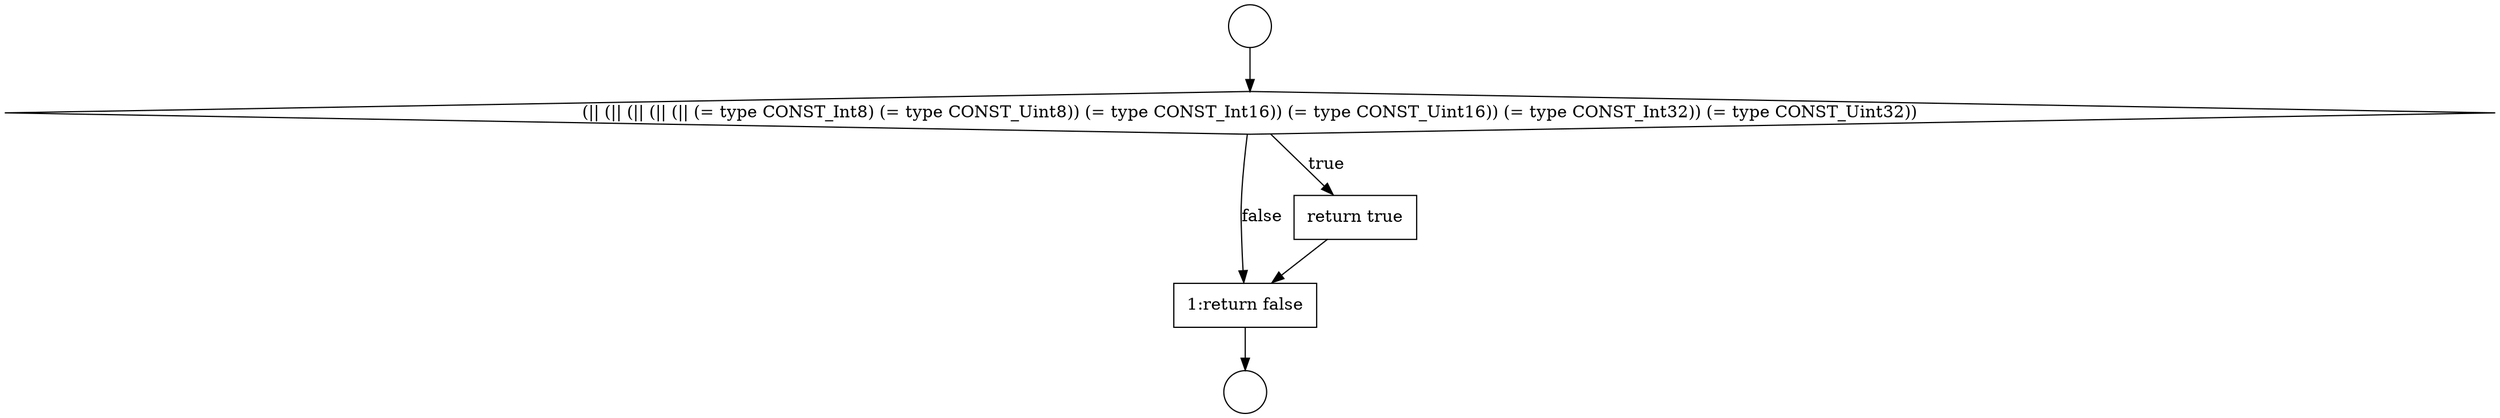 digraph {
  node17424 [shape=circle label=" " color="black" fillcolor="white" style=filled]
  node17428 [shape=none, margin=0, label=<<font color="black">
    <table border="0" cellborder="1" cellspacing="0" cellpadding="10">
      <tr><td align="left">1:return false</td></tr>
    </table>
  </font>> color="black" fillcolor="white" style=filled]
  node17425 [shape=circle label=" " color="black" fillcolor="white" style=filled]
  node17426 [shape=diamond, label=<<font color="black">(|| (|| (|| (|| (|| (= type CONST_Int8) (= type CONST_Uint8)) (= type CONST_Int16)) (= type CONST_Uint16)) (= type CONST_Int32)) (= type CONST_Uint32))</font>> color="black" fillcolor="white" style=filled]
  node17427 [shape=none, margin=0, label=<<font color="black">
    <table border="0" cellborder="1" cellspacing="0" cellpadding="10">
      <tr><td align="left">return true</td></tr>
    </table>
  </font>> color="black" fillcolor="white" style=filled]
  node17424 -> node17426 [ color="black"]
  node17426 -> node17427 [label=<<font color="black">true</font>> color="black"]
  node17426 -> node17428 [label=<<font color="black">false</font>> color="black"]
  node17427 -> node17428 [ color="black"]
  node17428 -> node17425 [ color="black"]
}
